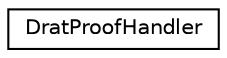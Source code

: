 digraph "Graphical Class Hierarchy"
{
 // LATEX_PDF_SIZE
  edge [fontname="Helvetica",fontsize="10",labelfontname="Helvetica",labelfontsize="10"];
  node [fontname="Helvetica",fontsize="10",shape=record];
  rankdir="LR";
  Node0 [label="DratProofHandler",height=0.2,width=0.4,color="black", fillcolor="white", style="filled",URL="$classoperations__research_1_1sat_1_1_drat_proof_handler.html",tooltip=" "];
}
